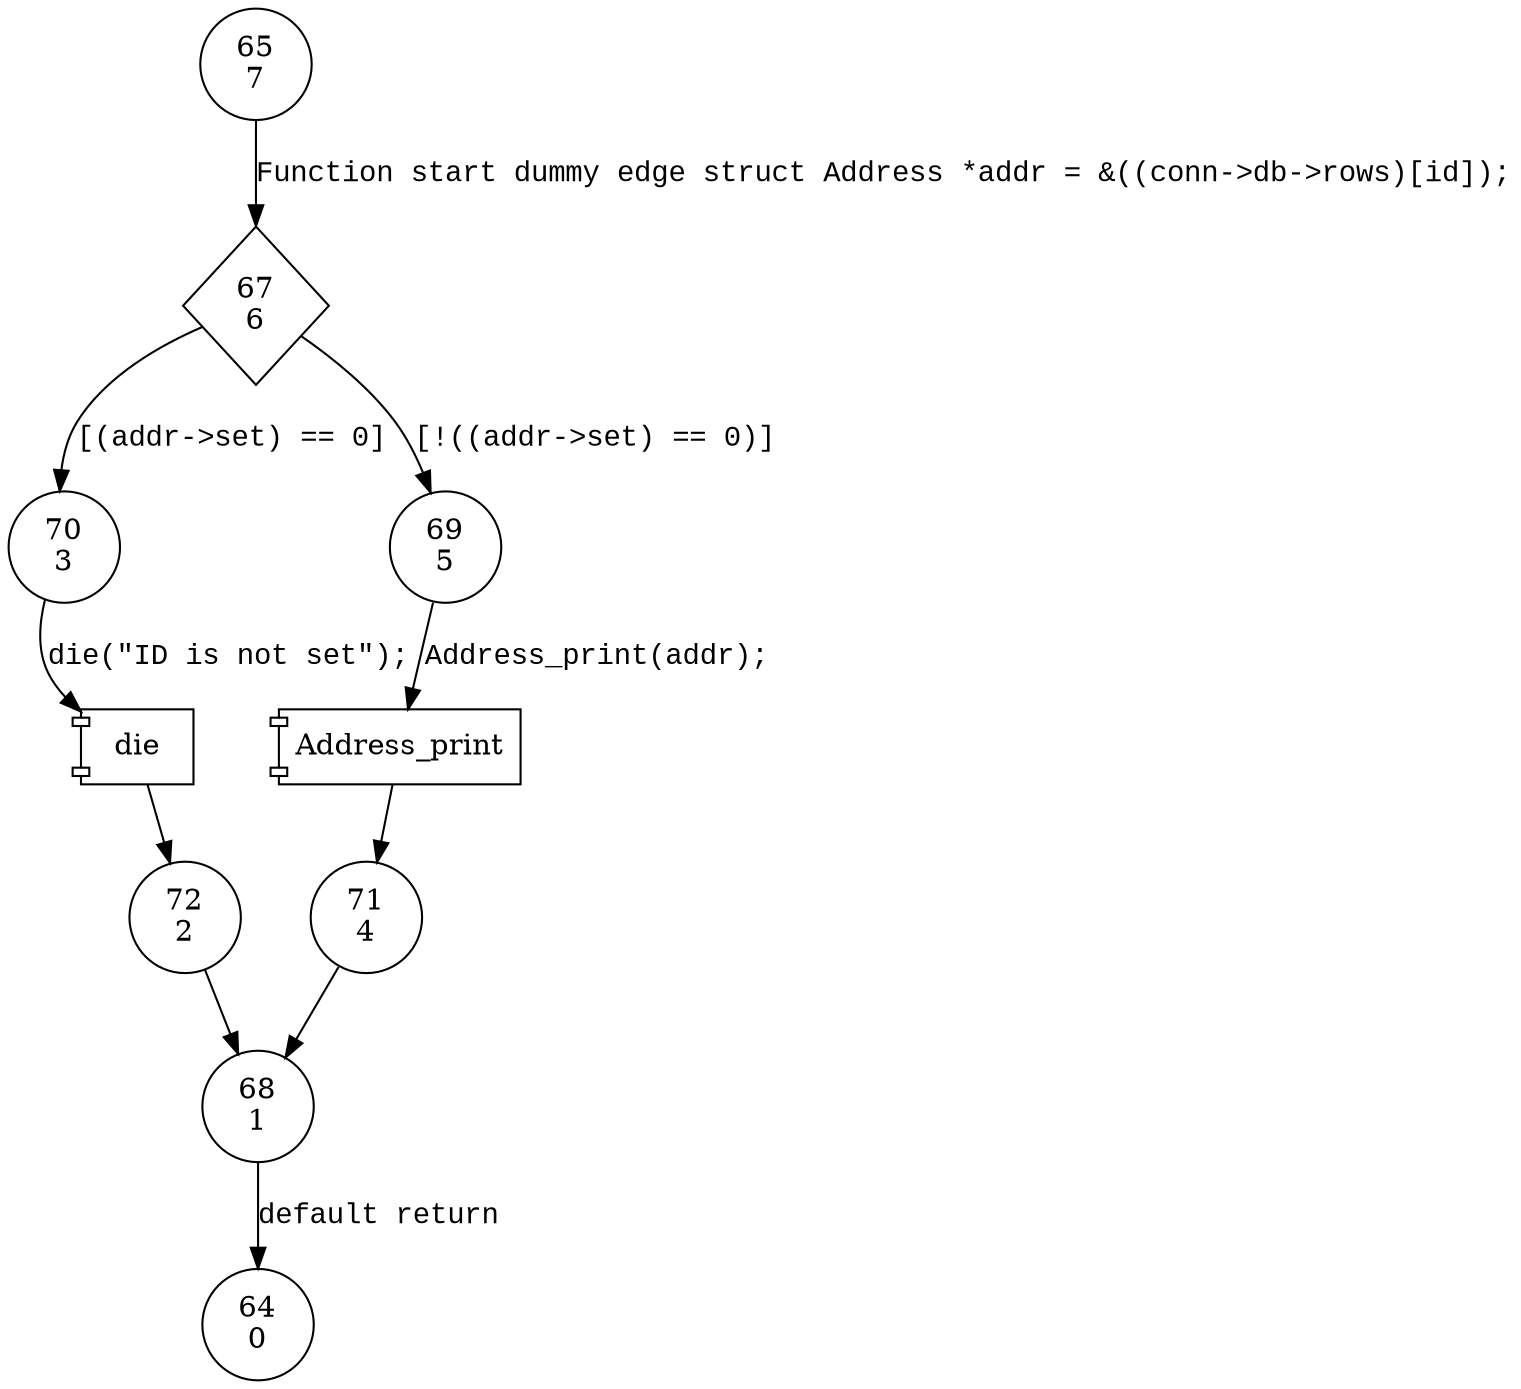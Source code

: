 digraph Database_get {
65 [shape="circle" label="65\n7"]
67 [shape="diamond" label="67\n6"]
70 [shape="circle" label="70\n3"]
69 [shape="circle" label="69\n5"]
71 [shape="circle" label="71\n4"]
68 [shape="circle" label="68\n1"]
64 [shape="circle" label="64\n0"]
72 [shape="circle" label="72\n2"]
65 -> 67 [label="Function start dummy edge struct Address *addr = &((conn->db->rows)[id]);" fontname="Courier New"]
67 -> 70 [label="[(addr->set) == 0]" fontname="Courier New"]
67 -> 69 [label="[!((addr->set) == 0)]" fontname="Courier New"]
100001 [shape="component" label="Address_print"]
69 -> 100001 [label="Address_print(addr);" fontname="Courier New"]
100001 -> 71 [label="" fontname="Courier New"]
68 -> 64 [label="default return" fontname="Courier New"]
100002 [shape="component" label="die"]
70 -> 100002 [label="die(\"ID is not set\");" fontname="Courier New"]
100002 -> 72 [label="" fontname="Courier New"]
71 -> 68 [label="" fontname="Courier New"]
72 -> 68 [label="" fontname="Courier New"]
}